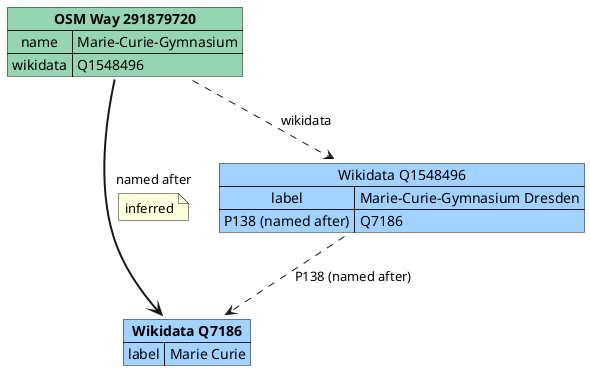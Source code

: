 @startuml osm_wikidata_combined

map "**Wikidata Q7186**" as wikia #a2d2ff {
  label => Marie Curie
}

map "Wikidata Q1548496" as wikid #a2d2ff {
  label => Marie-Curie-Gymnasium Dresden
  P138 (named after) => Q7186
}

map "**OSM Way 291879720**" as osmd #95d5b2 {
  name => Marie-Curie-Gymnasium
  wikidata => Q1548496
}

osmd ..> wikid : wikidata
wikid ..> wikia : P138 (named after)
osmd -[bold]-> wikia : named after
note on link: inferred

@enduml